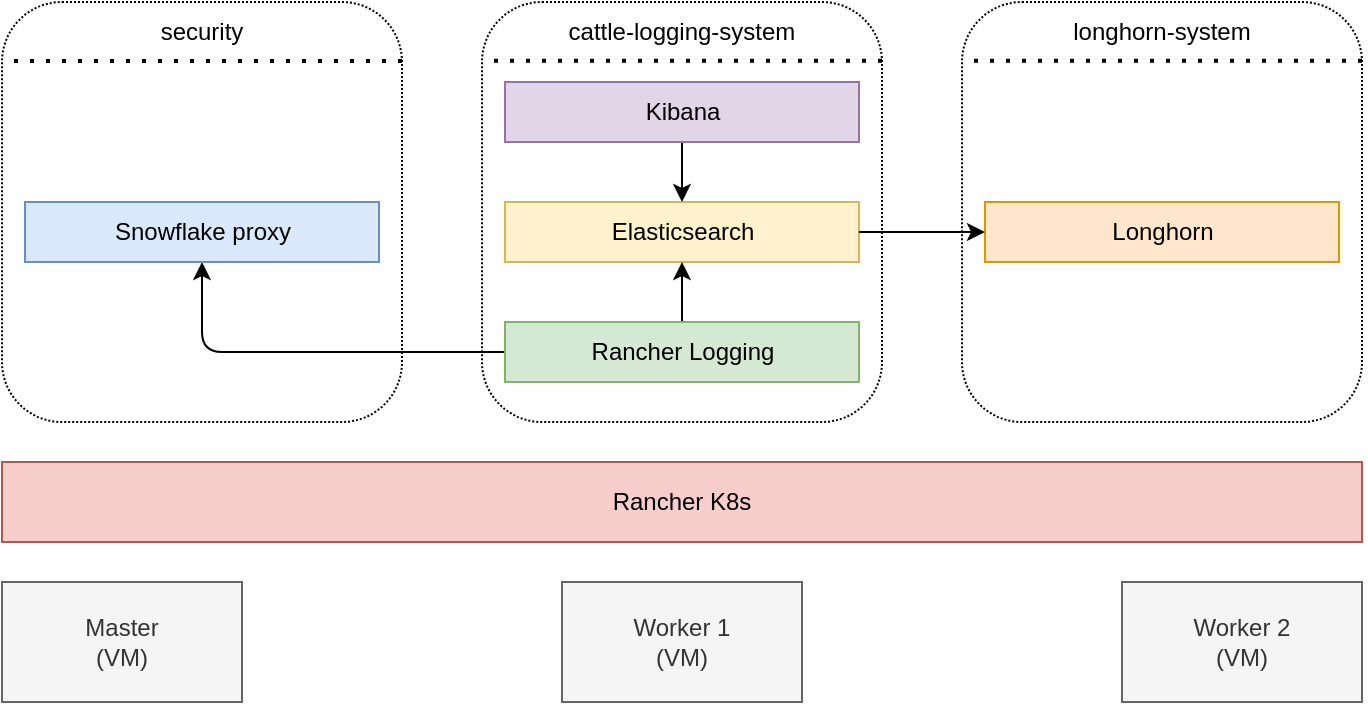 <mxfile>
    <diagram id="98llDXP2kP3yczflCDtL" name="Seite-1">
        <mxGraphModel dx="835" dy="685" grid="1" gridSize="10" guides="1" tooltips="1" connect="1" arrows="1" fold="1" page="1" pageScale="1" pageWidth="827" pageHeight="1169" math="0" shadow="0">
            <root>
                <mxCell id="0"/>
                <mxCell id="1" parent="0"/>
                <mxCell id="2" value="Worker 1&lt;br&gt;(VM)" style="rounded=0;whiteSpace=wrap;html=1;fillColor=#f5f5f5;fontColor=#333333;strokeColor=#666666;" vertex="1" parent="1">
                    <mxGeometry x="360" y="300" width="120" height="60" as="geometry"/>
                </mxCell>
                <mxCell id="4" value="Worker 2&lt;br&gt;(VM)" style="rounded=0;whiteSpace=wrap;html=1;fillColor=#f5f5f5;fontColor=#333333;strokeColor=#666666;" vertex="1" parent="1">
                    <mxGeometry x="640" y="300" width="120" height="60" as="geometry"/>
                </mxCell>
                <mxCell id="6" value="Rancher K8s" style="rounded=0;whiteSpace=wrap;html=1;fillColor=#f8cecc;strokeColor=#b85450;" vertex="1" parent="1">
                    <mxGeometry x="80" y="240" width="680" height="40" as="geometry"/>
                </mxCell>
                <mxCell id="7" value="Master&lt;br&gt;(VM)" style="rounded=0;whiteSpace=wrap;html=1;fillColor=#f5f5f5;fontColor=#333333;strokeColor=#666666;" vertex="1" parent="1">
                    <mxGeometry x="80" y="300" width="120" height="60" as="geometry"/>
                </mxCell>
                <mxCell id="8" value="" style="rounded=1;whiteSpace=wrap;html=1;dashed=1;dashPattern=1 1;" vertex="1" parent="1">
                    <mxGeometry x="80" y="10" width="200" height="210" as="geometry"/>
                </mxCell>
                <mxCell id="9" value="" style="rounded=1;whiteSpace=wrap;html=1;dashed=1;dashPattern=1 1;" vertex="1" parent="1">
                    <mxGeometry x="320" y="10" width="200" height="210" as="geometry"/>
                </mxCell>
                <mxCell id="11" value="cattle-logging-system" style="text;html=1;strokeColor=none;fillColor=none;align=center;verticalAlign=middle;whiteSpace=wrap;rounded=0;" vertex="1" parent="1">
                    <mxGeometry x="320" y="10" width="200" height="30" as="geometry"/>
                </mxCell>
                <mxCell id="12" value="security" style="text;html=1;strokeColor=none;fillColor=none;align=center;verticalAlign=middle;whiteSpace=wrap;rounded=0;" vertex="1" parent="1">
                    <mxGeometry x="125" y="10" width="110" height="30" as="geometry"/>
                </mxCell>
                <mxCell id="13" value="" style="endArrow=none;dashed=1;html=1;dashPattern=1 3;strokeWidth=2;entryX=0;entryY=0.25;entryDx=0;entryDy=0;exitX=1;exitY=0.25;exitDx=0;exitDy=0;" edge="1" parent="1">
                    <mxGeometry width="50" height="50" relative="1" as="geometry">
                        <mxPoint x="280" y="39.5" as="sourcePoint"/>
                        <mxPoint x="80" y="39.5" as="targetPoint"/>
                    </mxGeometry>
                </mxCell>
                <mxCell id="14" value="" style="endArrow=none;dashed=1;html=1;dashPattern=1 3;strokeWidth=2;entryX=0;entryY=0.25;entryDx=0;entryDy=0;exitX=1;exitY=0.25;exitDx=0;exitDy=0;" edge="1" parent="1">
                    <mxGeometry width="50" height="50" relative="1" as="geometry">
                        <mxPoint x="520" y="39.41" as="sourcePoint"/>
                        <mxPoint x="320" y="39.41" as="targetPoint"/>
                    </mxGeometry>
                </mxCell>
                <mxCell id="15" value="Elasticsearch" style="rounded=0;whiteSpace=wrap;html=1;fillColor=#fff2cc;strokeColor=#d6b656;" vertex="1" parent="1">
                    <mxGeometry x="331.5" y="110" width="177" height="30" as="geometry"/>
                </mxCell>
                <mxCell id="22" style="edgeStyle=orthogonalEdgeStyle;html=1;entryX=0.5;entryY=0;entryDx=0;entryDy=0;" edge="1" parent="1" source="16" target="15">
                    <mxGeometry relative="1" as="geometry"/>
                </mxCell>
                <mxCell id="16" value="Kibana" style="rounded=0;whiteSpace=wrap;html=1;fillColor=#e1d5e7;strokeColor=#9673a6;" vertex="1" parent="1">
                    <mxGeometry x="331.5" y="50" width="177" height="30" as="geometry"/>
                </mxCell>
                <mxCell id="20" style="edgeStyle=orthogonalEdgeStyle;html=1;entryX=0.5;entryY=1;entryDx=0;entryDy=0;" edge="1" parent="1" source="17" target="18">
                    <mxGeometry relative="1" as="geometry"/>
                </mxCell>
                <mxCell id="21" style="edgeStyle=orthogonalEdgeStyle;html=1;entryX=0.5;entryY=1;entryDx=0;entryDy=0;" edge="1" parent="1" source="17" target="15">
                    <mxGeometry relative="1" as="geometry"/>
                </mxCell>
                <mxCell id="17" value="Rancher Logging" style="rounded=0;whiteSpace=wrap;html=1;fillColor=#d5e8d4;strokeColor=#82b366;" vertex="1" parent="1">
                    <mxGeometry x="331.5" y="170" width="177" height="30" as="geometry"/>
                </mxCell>
                <mxCell id="18" value="Snowflake proxy" style="rounded=0;whiteSpace=wrap;html=1;fillColor=#dae8fc;strokeColor=#6c8ebf;" vertex="1" parent="1">
                    <mxGeometry x="91.5" y="110" width="177" height="30" as="geometry"/>
                </mxCell>
                <mxCell id="23" value="" style="rounded=1;whiteSpace=wrap;html=1;dashed=1;dashPattern=1 1;" vertex="1" parent="1">
                    <mxGeometry x="560" y="10" width="200" height="210" as="geometry"/>
                </mxCell>
                <mxCell id="24" value="longhorn-system" style="text;html=1;strokeColor=none;fillColor=none;align=center;verticalAlign=middle;whiteSpace=wrap;rounded=0;" vertex="1" parent="1">
                    <mxGeometry x="560" y="10" width="200" height="30" as="geometry"/>
                </mxCell>
                <mxCell id="25" value="" style="endArrow=none;dashed=1;html=1;dashPattern=1 3;strokeWidth=2;entryX=0;entryY=0.25;entryDx=0;entryDy=0;exitX=1;exitY=0.25;exitDx=0;exitDy=0;" edge="1" parent="1">
                    <mxGeometry width="50" height="50" relative="1" as="geometry">
                        <mxPoint x="760" y="39.41" as="sourcePoint"/>
                        <mxPoint x="560" y="39.41" as="targetPoint"/>
                    </mxGeometry>
                </mxCell>
                <mxCell id="26" value="Longhorn" style="rounded=0;whiteSpace=wrap;html=1;fillColor=#ffe6cc;strokeColor=#d79b00;" vertex="1" parent="1">
                    <mxGeometry x="571.5" y="110" width="177" height="30" as="geometry"/>
                </mxCell>
                <mxCell id="27" style="edgeStyle=orthogonalEdgeStyle;html=1;entryX=0;entryY=0.5;entryDx=0;entryDy=0;" edge="1" parent="1" source="15" target="26">
                    <mxGeometry relative="1" as="geometry"/>
                </mxCell>
            </root>
        </mxGraphModel>
    </diagram>
</mxfile>